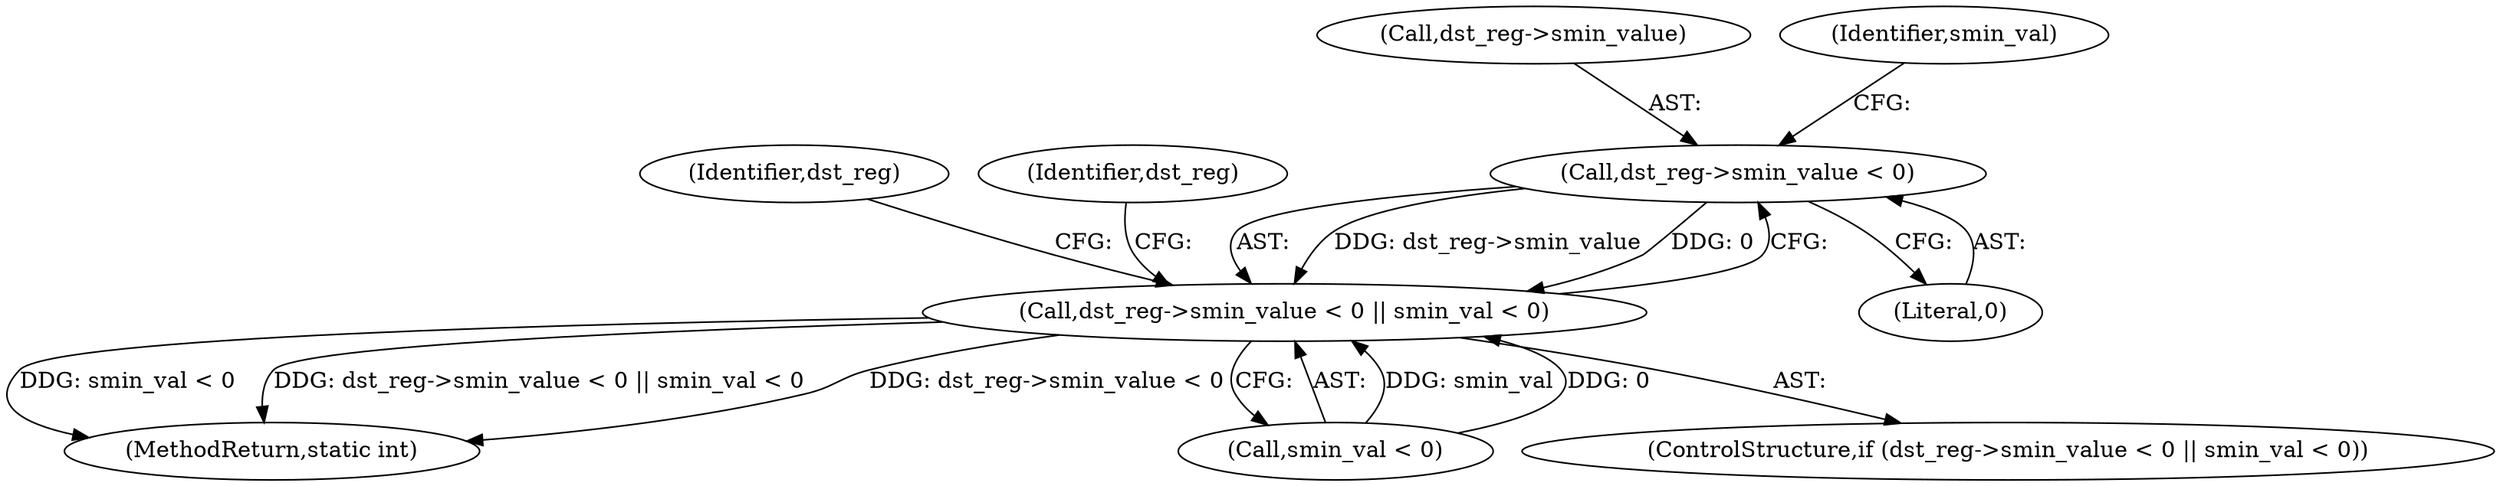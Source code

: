 digraph "0_linux_468f6eafa6c44cb2c5d8aad35e12f06c240a812a@pointer" {
"1000501" [label="(Call,dst_reg->smin_value < 0)"];
"1000500" [label="(Call,dst_reg->smin_value < 0 || smin_val < 0)"];
"1000524" [label="(Identifier,dst_reg)"];
"1000500" [label="(Call,dst_reg->smin_value < 0 || smin_val < 0)"];
"1000506" [label="(Call,smin_val < 0)"];
"1000771" [label="(MethodReturn,static int)"];
"1000505" [label="(Literal,0)"];
"1000512" [label="(Identifier,dst_reg)"];
"1000502" [label="(Call,dst_reg->smin_value)"];
"1000501" [label="(Call,dst_reg->smin_value < 0)"];
"1000499" [label="(ControlStructure,if (dst_reg->smin_value < 0 || smin_val < 0))"];
"1000507" [label="(Identifier,smin_val)"];
"1000501" -> "1000500"  [label="AST: "];
"1000501" -> "1000505"  [label="CFG: "];
"1000502" -> "1000501"  [label="AST: "];
"1000505" -> "1000501"  [label="AST: "];
"1000507" -> "1000501"  [label="CFG: "];
"1000500" -> "1000501"  [label="CFG: "];
"1000501" -> "1000500"  [label="DDG: dst_reg->smin_value"];
"1000501" -> "1000500"  [label="DDG: 0"];
"1000500" -> "1000499"  [label="AST: "];
"1000500" -> "1000506"  [label="CFG: "];
"1000506" -> "1000500"  [label="AST: "];
"1000512" -> "1000500"  [label="CFG: "];
"1000524" -> "1000500"  [label="CFG: "];
"1000500" -> "1000771"  [label="DDG: smin_val < 0"];
"1000500" -> "1000771"  [label="DDG: dst_reg->smin_value < 0 || smin_val < 0"];
"1000500" -> "1000771"  [label="DDG: dst_reg->smin_value < 0"];
"1000506" -> "1000500"  [label="DDG: smin_val"];
"1000506" -> "1000500"  [label="DDG: 0"];
}
